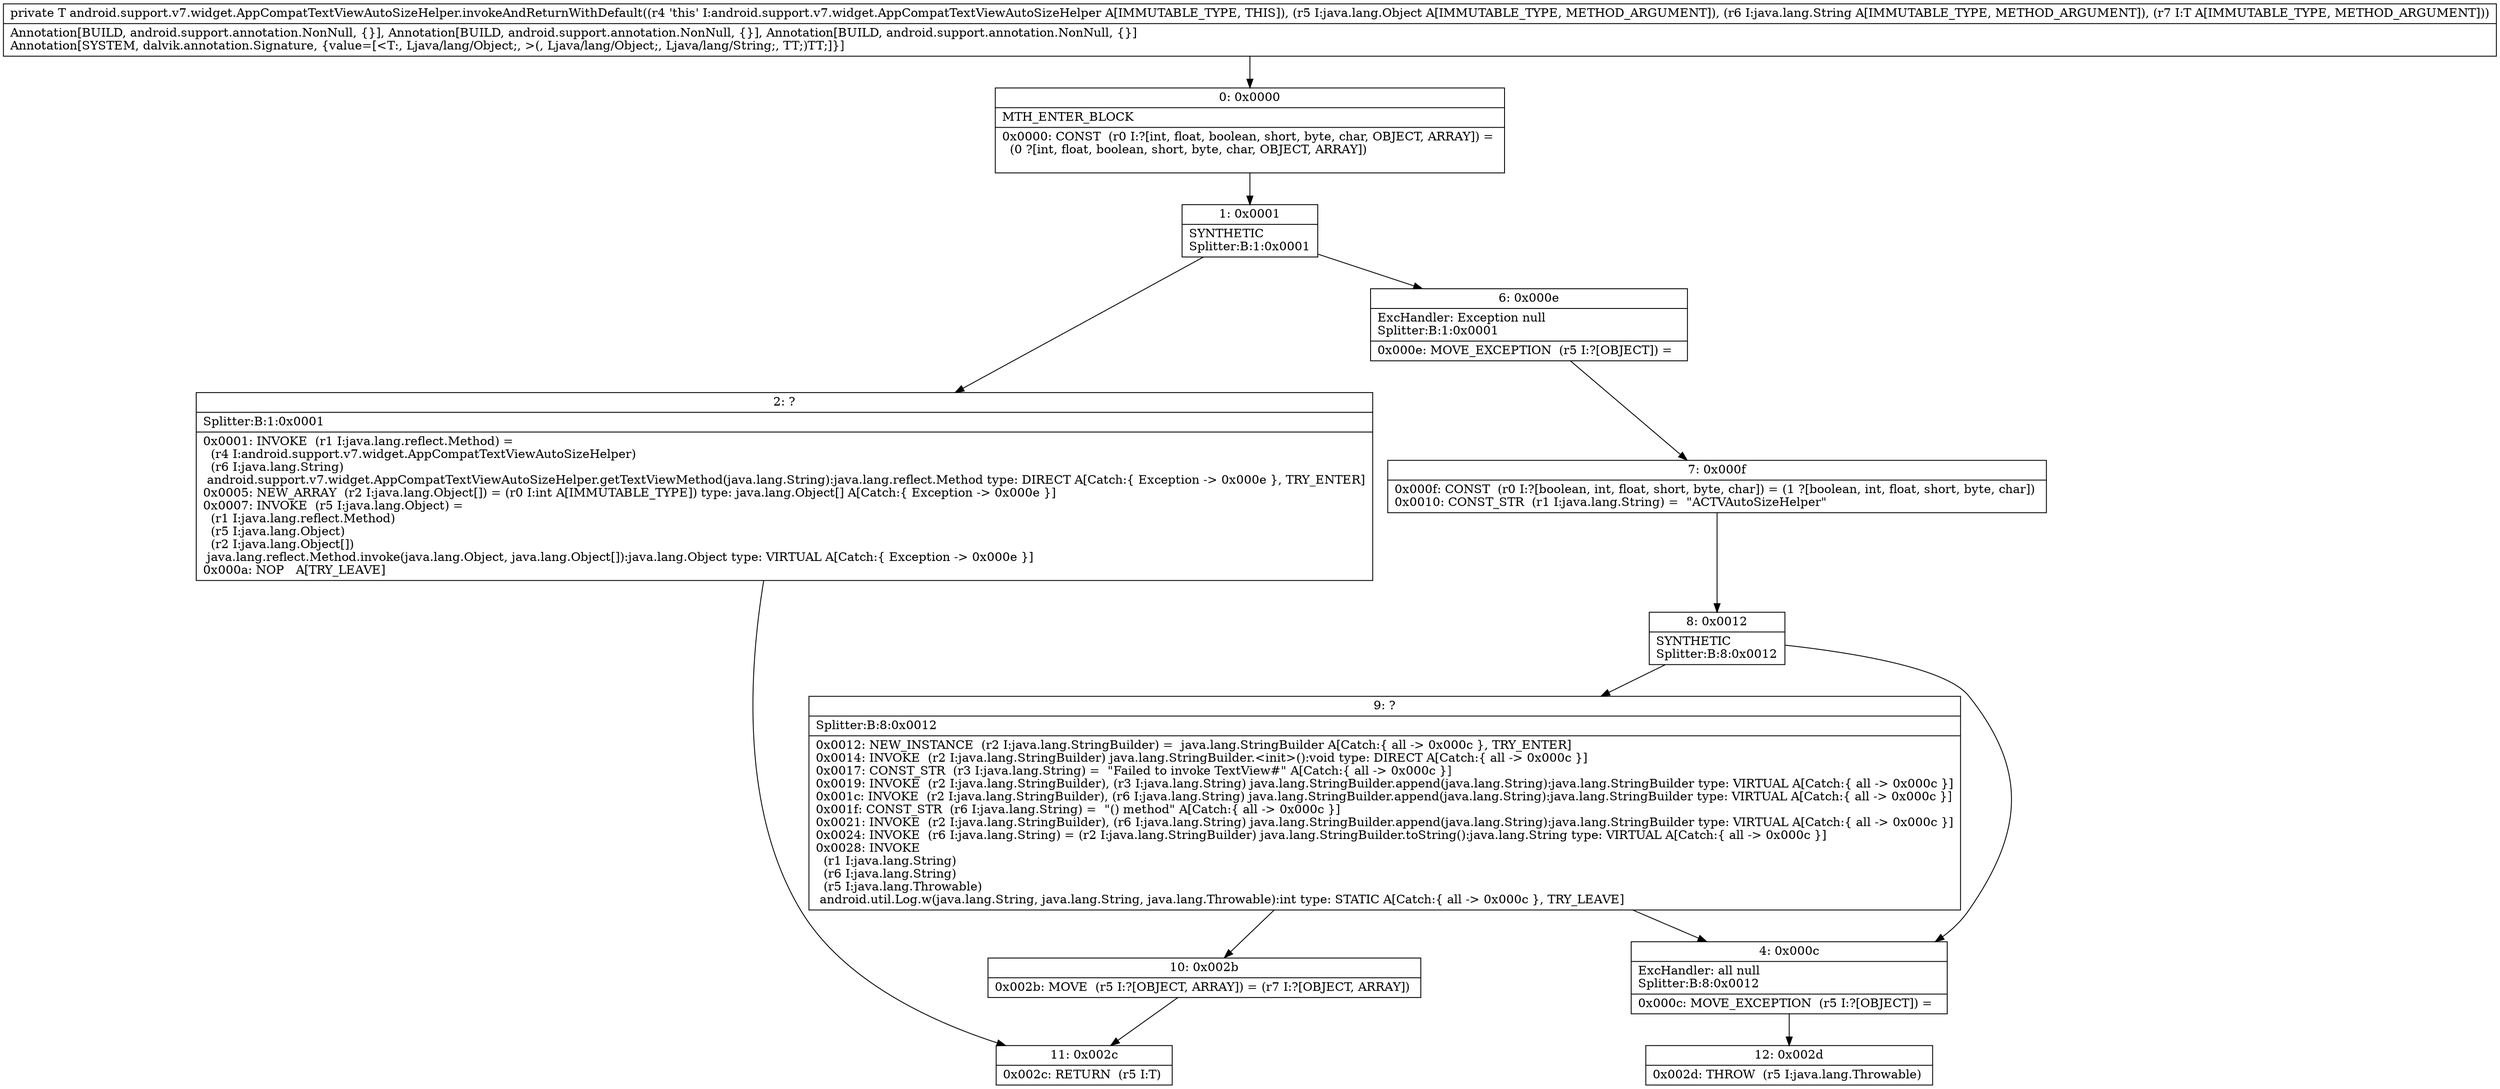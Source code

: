 digraph "CFG forandroid.support.v7.widget.AppCompatTextViewAutoSizeHelper.invokeAndReturnWithDefault(Ljava\/lang\/Object;Ljava\/lang\/String;Ljava\/lang\/Object;)Ljava\/lang\/Object;" {
Node_0 [shape=record,label="{0\:\ 0x0000|MTH_ENTER_BLOCK\l|0x0000: CONST  (r0 I:?[int, float, boolean, short, byte, char, OBJECT, ARRAY]) = \l  (0 ?[int, float, boolean, short, byte, char, OBJECT, ARRAY])\l \l}"];
Node_1 [shape=record,label="{1\:\ 0x0001|SYNTHETIC\lSplitter:B:1:0x0001\l}"];
Node_2 [shape=record,label="{2\:\ ?|Splitter:B:1:0x0001\l|0x0001: INVOKE  (r1 I:java.lang.reflect.Method) = \l  (r4 I:android.support.v7.widget.AppCompatTextViewAutoSizeHelper)\l  (r6 I:java.lang.String)\l android.support.v7.widget.AppCompatTextViewAutoSizeHelper.getTextViewMethod(java.lang.String):java.lang.reflect.Method type: DIRECT A[Catch:\{ Exception \-\> 0x000e \}, TRY_ENTER]\l0x0005: NEW_ARRAY  (r2 I:java.lang.Object[]) = (r0 I:int A[IMMUTABLE_TYPE]) type: java.lang.Object[] A[Catch:\{ Exception \-\> 0x000e \}]\l0x0007: INVOKE  (r5 I:java.lang.Object) = \l  (r1 I:java.lang.reflect.Method)\l  (r5 I:java.lang.Object)\l  (r2 I:java.lang.Object[])\l java.lang.reflect.Method.invoke(java.lang.Object, java.lang.Object[]):java.lang.Object type: VIRTUAL A[Catch:\{ Exception \-\> 0x000e \}]\l0x000a: NOP   A[TRY_LEAVE]\l}"];
Node_4 [shape=record,label="{4\:\ 0x000c|ExcHandler: all null\lSplitter:B:8:0x0012\l|0x000c: MOVE_EXCEPTION  (r5 I:?[OBJECT]) =  \l}"];
Node_6 [shape=record,label="{6\:\ 0x000e|ExcHandler: Exception null\lSplitter:B:1:0x0001\l|0x000e: MOVE_EXCEPTION  (r5 I:?[OBJECT]) =  \l}"];
Node_7 [shape=record,label="{7\:\ 0x000f|0x000f: CONST  (r0 I:?[boolean, int, float, short, byte, char]) = (1 ?[boolean, int, float, short, byte, char]) \l0x0010: CONST_STR  (r1 I:java.lang.String) =  \"ACTVAutoSizeHelper\" \l}"];
Node_8 [shape=record,label="{8\:\ 0x0012|SYNTHETIC\lSplitter:B:8:0x0012\l}"];
Node_9 [shape=record,label="{9\:\ ?|Splitter:B:8:0x0012\l|0x0012: NEW_INSTANCE  (r2 I:java.lang.StringBuilder) =  java.lang.StringBuilder A[Catch:\{ all \-\> 0x000c \}, TRY_ENTER]\l0x0014: INVOKE  (r2 I:java.lang.StringBuilder) java.lang.StringBuilder.\<init\>():void type: DIRECT A[Catch:\{ all \-\> 0x000c \}]\l0x0017: CONST_STR  (r3 I:java.lang.String) =  \"Failed to invoke TextView#\" A[Catch:\{ all \-\> 0x000c \}]\l0x0019: INVOKE  (r2 I:java.lang.StringBuilder), (r3 I:java.lang.String) java.lang.StringBuilder.append(java.lang.String):java.lang.StringBuilder type: VIRTUAL A[Catch:\{ all \-\> 0x000c \}]\l0x001c: INVOKE  (r2 I:java.lang.StringBuilder), (r6 I:java.lang.String) java.lang.StringBuilder.append(java.lang.String):java.lang.StringBuilder type: VIRTUAL A[Catch:\{ all \-\> 0x000c \}]\l0x001f: CONST_STR  (r6 I:java.lang.String) =  \"() method\" A[Catch:\{ all \-\> 0x000c \}]\l0x0021: INVOKE  (r2 I:java.lang.StringBuilder), (r6 I:java.lang.String) java.lang.StringBuilder.append(java.lang.String):java.lang.StringBuilder type: VIRTUAL A[Catch:\{ all \-\> 0x000c \}]\l0x0024: INVOKE  (r6 I:java.lang.String) = (r2 I:java.lang.StringBuilder) java.lang.StringBuilder.toString():java.lang.String type: VIRTUAL A[Catch:\{ all \-\> 0x000c \}]\l0x0028: INVOKE  \l  (r1 I:java.lang.String)\l  (r6 I:java.lang.String)\l  (r5 I:java.lang.Throwable)\l android.util.Log.w(java.lang.String, java.lang.String, java.lang.Throwable):int type: STATIC A[Catch:\{ all \-\> 0x000c \}, TRY_LEAVE]\l}"];
Node_10 [shape=record,label="{10\:\ 0x002b|0x002b: MOVE  (r5 I:?[OBJECT, ARRAY]) = (r7 I:?[OBJECT, ARRAY]) \l}"];
Node_11 [shape=record,label="{11\:\ 0x002c|0x002c: RETURN  (r5 I:T) \l}"];
Node_12 [shape=record,label="{12\:\ 0x002d|0x002d: THROW  (r5 I:java.lang.Throwable) \l}"];
MethodNode[shape=record,label="{private T android.support.v7.widget.AppCompatTextViewAutoSizeHelper.invokeAndReturnWithDefault((r4 'this' I:android.support.v7.widget.AppCompatTextViewAutoSizeHelper A[IMMUTABLE_TYPE, THIS]), (r5 I:java.lang.Object A[IMMUTABLE_TYPE, METHOD_ARGUMENT]), (r6 I:java.lang.String A[IMMUTABLE_TYPE, METHOD_ARGUMENT]), (r7 I:T A[IMMUTABLE_TYPE, METHOD_ARGUMENT]))  | Annotation[BUILD, android.support.annotation.NonNull, \{\}], Annotation[BUILD, android.support.annotation.NonNull, \{\}], Annotation[BUILD, android.support.annotation.NonNull, \{\}]\lAnnotation[SYSTEM, dalvik.annotation.Signature, \{value=[\<T:, Ljava\/lang\/Object;, \>(, Ljava\/lang\/Object;, Ljava\/lang\/String;, TT;)TT;]\}]\l}"];
MethodNode -> Node_0;
Node_0 -> Node_1;
Node_1 -> Node_2;
Node_1 -> Node_6;
Node_2 -> Node_11;
Node_4 -> Node_12;
Node_6 -> Node_7;
Node_7 -> Node_8;
Node_8 -> Node_9;
Node_8 -> Node_4;
Node_9 -> Node_10;
Node_9 -> Node_4;
Node_10 -> Node_11;
}

